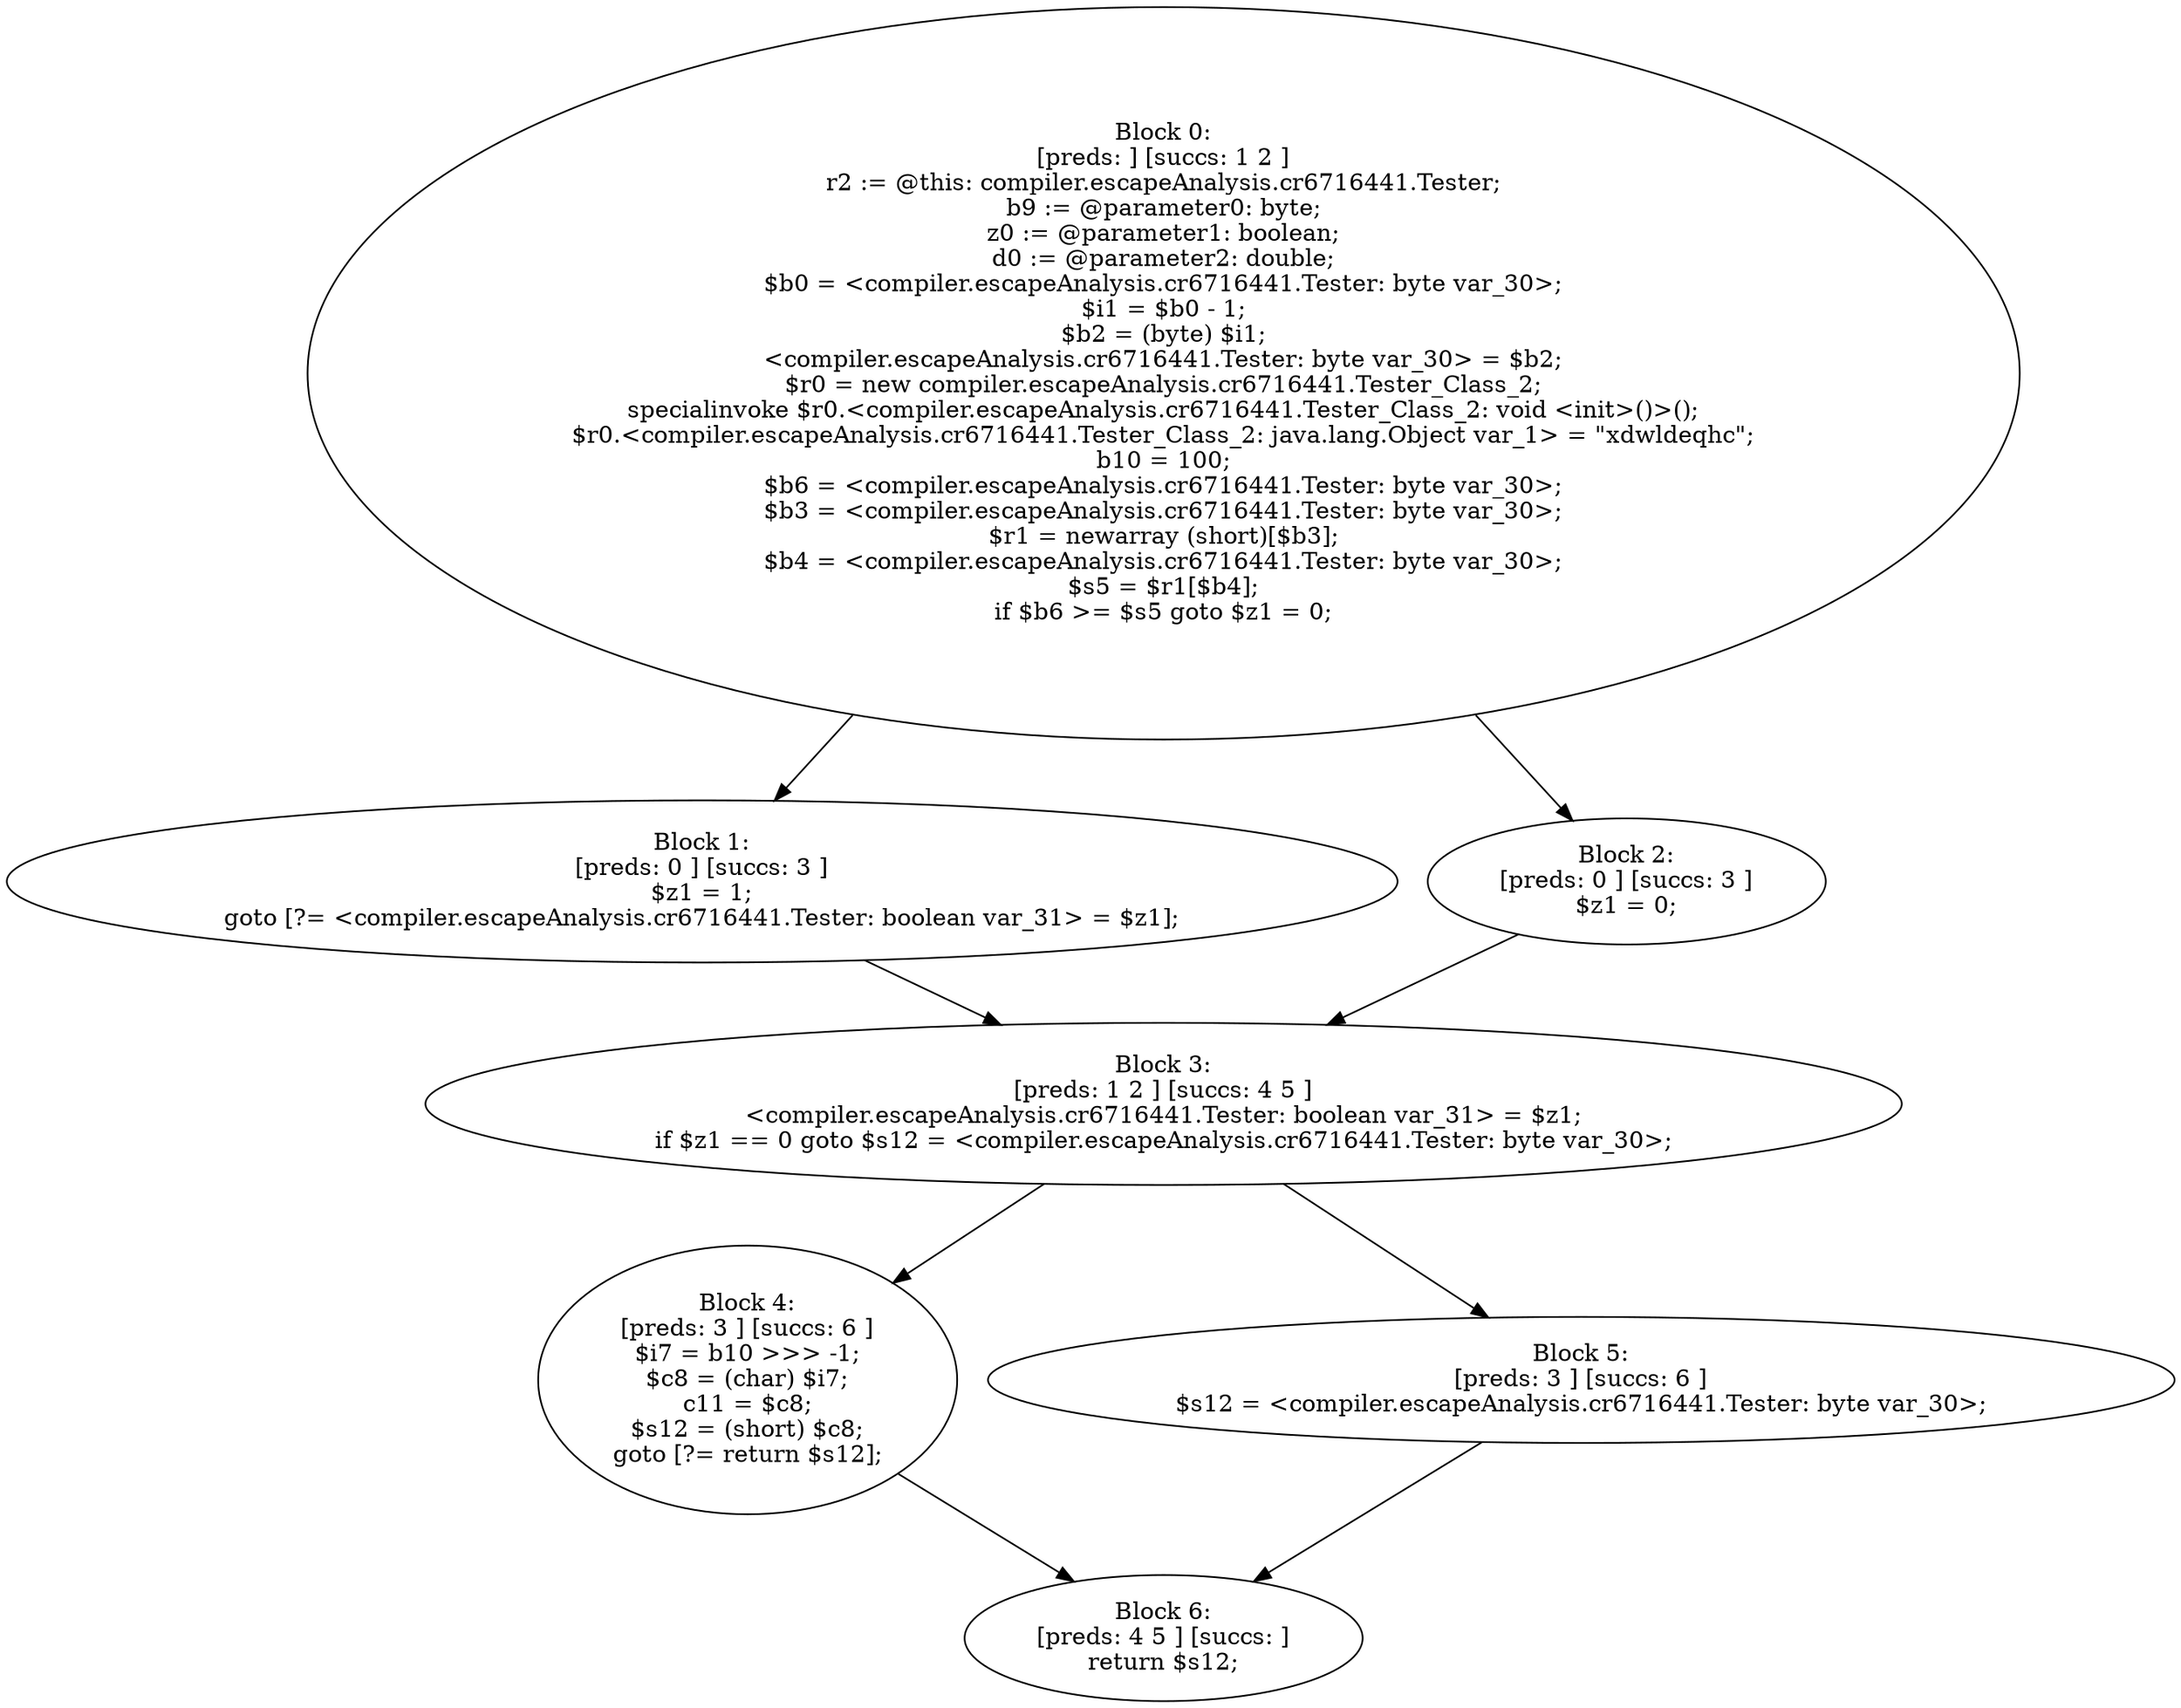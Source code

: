 digraph "unitGraph" {
    "Block 0:
[preds: ] [succs: 1 2 ]
r2 := @this: compiler.escapeAnalysis.cr6716441.Tester;
b9 := @parameter0: byte;
z0 := @parameter1: boolean;
d0 := @parameter2: double;
$b0 = <compiler.escapeAnalysis.cr6716441.Tester: byte var_30>;
$i1 = $b0 - 1;
$b2 = (byte) $i1;
<compiler.escapeAnalysis.cr6716441.Tester: byte var_30> = $b2;
$r0 = new compiler.escapeAnalysis.cr6716441.Tester_Class_2;
specialinvoke $r0.<compiler.escapeAnalysis.cr6716441.Tester_Class_2: void <init>()>();
$r0.<compiler.escapeAnalysis.cr6716441.Tester_Class_2: java.lang.Object var_1> = \"xdwldeqhc\";
b10 = 100;
$b6 = <compiler.escapeAnalysis.cr6716441.Tester: byte var_30>;
$b3 = <compiler.escapeAnalysis.cr6716441.Tester: byte var_30>;
$r1 = newarray (short)[$b3];
$b4 = <compiler.escapeAnalysis.cr6716441.Tester: byte var_30>;
$s5 = $r1[$b4];
if $b6 >= $s5 goto $z1 = 0;
"
    "Block 1:
[preds: 0 ] [succs: 3 ]
$z1 = 1;
goto [?= <compiler.escapeAnalysis.cr6716441.Tester: boolean var_31> = $z1];
"
    "Block 2:
[preds: 0 ] [succs: 3 ]
$z1 = 0;
"
    "Block 3:
[preds: 1 2 ] [succs: 4 5 ]
<compiler.escapeAnalysis.cr6716441.Tester: boolean var_31> = $z1;
if $z1 == 0 goto $s12 = <compiler.escapeAnalysis.cr6716441.Tester: byte var_30>;
"
    "Block 4:
[preds: 3 ] [succs: 6 ]
$i7 = b10 >>> -1;
$c8 = (char) $i7;
c11 = $c8;
$s12 = (short) $c8;
goto [?= return $s12];
"
    "Block 5:
[preds: 3 ] [succs: 6 ]
$s12 = <compiler.escapeAnalysis.cr6716441.Tester: byte var_30>;
"
    "Block 6:
[preds: 4 5 ] [succs: ]
return $s12;
"
    "Block 0:
[preds: ] [succs: 1 2 ]
r2 := @this: compiler.escapeAnalysis.cr6716441.Tester;
b9 := @parameter0: byte;
z0 := @parameter1: boolean;
d0 := @parameter2: double;
$b0 = <compiler.escapeAnalysis.cr6716441.Tester: byte var_30>;
$i1 = $b0 - 1;
$b2 = (byte) $i1;
<compiler.escapeAnalysis.cr6716441.Tester: byte var_30> = $b2;
$r0 = new compiler.escapeAnalysis.cr6716441.Tester_Class_2;
specialinvoke $r0.<compiler.escapeAnalysis.cr6716441.Tester_Class_2: void <init>()>();
$r0.<compiler.escapeAnalysis.cr6716441.Tester_Class_2: java.lang.Object var_1> = \"xdwldeqhc\";
b10 = 100;
$b6 = <compiler.escapeAnalysis.cr6716441.Tester: byte var_30>;
$b3 = <compiler.escapeAnalysis.cr6716441.Tester: byte var_30>;
$r1 = newarray (short)[$b3];
$b4 = <compiler.escapeAnalysis.cr6716441.Tester: byte var_30>;
$s5 = $r1[$b4];
if $b6 >= $s5 goto $z1 = 0;
"->"Block 1:
[preds: 0 ] [succs: 3 ]
$z1 = 1;
goto [?= <compiler.escapeAnalysis.cr6716441.Tester: boolean var_31> = $z1];
";
    "Block 0:
[preds: ] [succs: 1 2 ]
r2 := @this: compiler.escapeAnalysis.cr6716441.Tester;
b9 := @parameter0: byte;
z0 := @parameter1: boolean;
d0 := @parameter2: double;
$b0 = <compiler.escapeAnalysis.cr6716441.Tester: byte var_30>;
$i1 = $b0 - 1;
$b2 = (byte) $i1;
<compiler.escapeAnalysis.cr6716441.Tester: byte var_30> = $b2;
$r0 = new compiler.escapeAnalysis.cr6716441.Tester_Class_2;
specialinvoke $r0.<compiler.escapeAnalysis.cr6716441.Tester_Class_2: void <init>()>();
$r0.<compiler.escapeAnalysis.cr6716441.Tester_Class_2: java.lang.Object var_1> = \"xdwldeqhc\";
b10 = 100;
$b6 = <compiler.escapeAnalysis.cr6716441.Tester: byte var_30>;
$b3 = <compiler.escapeAnalysis.cr6716441.Tester: byte var_30>;
$r1 = newarray (short)[$b3];
$b4 = <compiler.escapeAnalysis.cr6716441.Tester: byte var_30>;
$s5 = $r1[$b4];
if $b6 >= $s5 goto $z1 = 0;
"->"Block 2:
[preds: 0 ] [succs: 3 ]
$z1 = 0;
";
    "Block 1:
[preds: 0 ] [succs: 3 ]
$z1 = 1;
goto [?= <compiler.escapeAnalysis.cr6716441.Tester: boolean var_31> = $z1];
"->"Block 3:
[preds: 1 2 ] [succs: 4 5 ]
<compiler.escapeAnalysis.cr6716441.Tester: boolean var_31> = $z1;
if $z1 == 0 goto $s12 = <compiler.escapeAnalysis.cr6716441.Tester: byte var_30>;
";
    "Block 2:
[preds: 0 ] [succs: 3 ]
$z1 = 0;
"->"Block 3:
[preds: 1 2 ] [succs: 4 5 ]
<compiler.escapeAnalysis.cr6716441.Tester: boolean var_31> = $z1;
if $z1 == 0 goto $s12 = <compiler.escapeAnalysis.cr6716441.Tester: byte var_30>;
";
    "Block 3:
[preds: 1 2 ] [succs: 4 5 ]
<compiler.escapeAnalysis.cr6716441.Tester: boolean var_31> = $z1;
if $z1 == 0 goto $s12 = <compiler.escapeAnalysis.cr6716441.Tester: byte var_30>;
"->"Block 4:
[preds: 3 ] [succs: 6 ]
$i7 = b10 >>> -1;
$c8 = (char) $i7;
c11 = $c8;
$s12 = (short) $c8;
goto [?= return $s12];
";
    "Block 3:
[preds: 1 2 ] [succs: 4 5 ]
<compiler.escapeAnalysis.cr6716441.Tester: boolean var_31> = $z1;
if $z1 == 0 goto $s12 = <compiler.escapeAnalysis.cr6716441.Tester: byte var_30>;
"->"Block 5:
[preds: 3 ] [succs: 6 ]
$s12 = <compiler.escapeAnalysis.cr6716441.Tester: byte var_30>;
";
    "Block 4:
[preds: 3 ] [succs: 6 ]
$i7 = b10 >>> -1;
$c8 = (char) $i7;
c11 = $c8;
$s12 = (short) $c8;
goto [?= return $s12];
"->"Block 6:
[preds: 4 5 ] [succs: ]
return $s12;
";
    "Block 5:
[preds: 3 ] [succs: 6 ]
$s12 = <compiler.escapeAnalysis.cr6716441.Tester: byte var_30>;
"->"Block 6:
[preds: 4 5 ] [succs: ]
return $s12;
";
}
